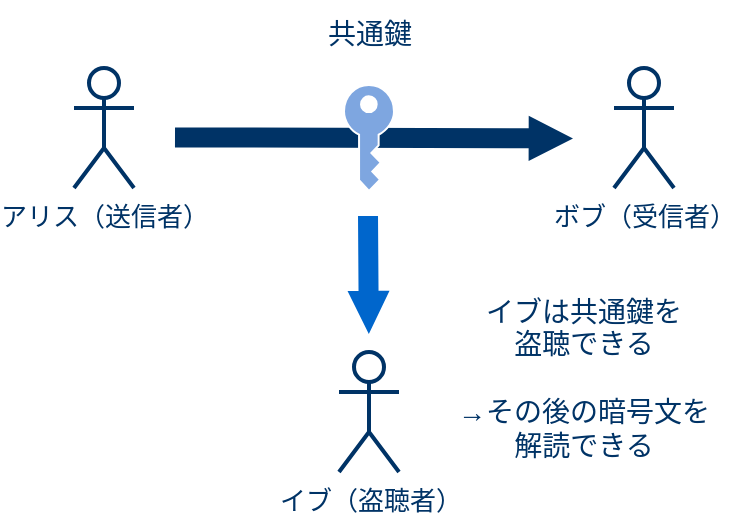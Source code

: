 <mxfile version="13.1.3">
    <diagram id="6hGFLwfOUW9BJ-s0fimq" name="Page-1">
        <mxGraphModel dx="657" dy="1000" grid="1" gridSize="10" guides="1" tooltips="1" connect="1" arrows="1" fold="1" page="1" pageScale="1" pageWidth="1169" pageHeight="827" math="0" shadow="0">
            <root>
                <mxCell id="0"/>
                <mxCell id="1" parent="0"/>
                <mxCell id="2" value="&lt;font color=&quot;#003366&quot; style=&quot;font-size: 13px&quot;&gt;アリス（送信者）&lt;/font&gt;" style="shape=umlActor;verticalLabelPosition=bottom;labelBackgroundColor=#ffffff;verticalAlign=top;html=1;outlineConnect=0;strokeColor=#003366;strokeWidth=2;" parent="1" vertex="1">
                    <mxGeometry x="160" y="280" width="30" height="60" as="geometry"/>
                </mxCell>
                <mxCell id="3" value="&lt;font color=&quot;#003366&quot; style=&quot;font-size: 13px&quot;&gt;ボブ（受信者）&lt;/font&gt;" style="shape=umlActor;verticalLabelPosition=bottom;labelBackgroundColor=#ffffff;verticalAlign=top;html=1;outlineConnect=0;strokeColor=#003366;strokeWidth=2;" parent="1" vertex="1">
                    <mxGeometry x="430" y="280" width="30" height="60" as="geometry"/>
                </mxCell>
                <mxCell id="4" value="&lt;font color=&quot;#003366&quot; style=&quot;font-size: 13px&quot;&gt;イブ（盗聴者）&lt;/font&gt;" style="shape=umlActor;verticalLabelPosition=bottom;labelBackgroundColor=#ffffff;verticalAlign=top;html=1;outlineConnect=0;strokeColor=#003366;strokeWidth=2;" parent="1" vertex="1">
                    <mxGeometry x="292.5" y="422" width="30" height="60" as="geometry"/>
                </mxCell>
                <mxCell id="11" value="" style="shape=flexArrow;endArrow=classic;html=1;endWidth=11.667;endSize=7.058;fillColor=#003366;strokeColor=none;" parent="1" edge="1">
                    <mxGeometry width="50" height="50" relative="1" as="geometry">
                        <mxPoint x="210" y="314.71" as="sourcePoint"/>
                        <mxPoint x="410" y="315.21" as="targetPoint"/>
                    </mxGeometry>
                </mxCell>
                <mxCell id="21" value="" style="shape=flexArrow;endArrow=classic;html=1;endWidth=10;endSize=6.85;fillColor=#0066CC;strokeColor=none;" parent="1" edge="1">
                    <mxGeometry width="50" height="50" relative="1" as="geometry">
                        <mxPoint x="307" y="353.5" as="sourcePoint"/>
                        <mxPoint x="307.42" y="413.5" as="targetPoint"/>
                    </mxGeometry>
                </mxCell>
                <mxCell id="56" value="&lt;font color=&quot;#003366&quot; size=&quot;1&quot;&gt;&lt;span style=&quot;font-size: 14px&quot;&gt;共通鍵&lt;/span&gt;&lt;/font&gt;" style="text;html=1;strokeColor=none;fillColor=none;align=center;verticalAlign=middle;whiteSpace=wrap;rounded=0;dashed=1;" parent="1" vertex="1">
                    <mxGeometry x="272.5" y="246" width="70" height="34" as="geometry"/>
                </mxCell>
                <mxCell id="68" value="&lt;span style=&quot;font-size: 14px&quot;&gt;&lt;font color=&quot;#003366&quot;&gt;イブは共通鍵を&lt;br&gt;盗聴できる&lt;br&gt;&lt;br&gt;→その後の暗号文を解読できる&lt;/font&gt;&lt;br&gt;&lt;/span&gt;" style="text;html=1;strokeColor=none;fillColor=none;align=center;verticalAlign=middle;whiteSpace=wrap;rounded=0;" vertex="1" parent="1">
                    <mxGeometry x="350" y="390" width="130" height="90" as="geometry"/>
                </mxCell>
                <mxCell id="64" value="" style="pointerEvents=1;shadow=0;dashed=0;html=1;strokeColor=#FFFFFF;fillColor=#7EA6E0;labelPosition=center;verticalLabelPosition=bottom;verticalAlign=top;outlineConnect=0;align=center;shape=mxgraph.office.security.key_permissions;strokeWidth=1;" vertex="1" parent="1">
                    <mxGeometry x="295" y="288.5" width="25" height="53" as="geometry"/>
                </mxCell>
            </root>
        </mxGraphModel>
    </diagram>
</mxfile>